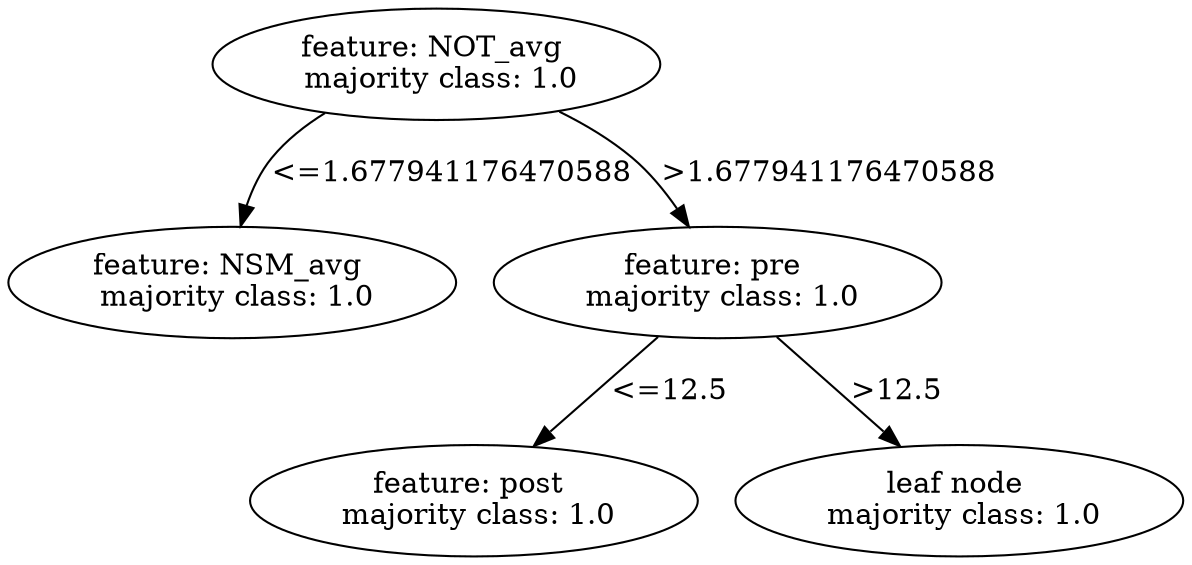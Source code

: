// first two splits classification tree
digraph {
	A [label="feature: NOT_avg 
 majority class: 1.0"]
	B [label="feature: NSM_avg 
 majority class: 1.0"]
	C [label="feature: pre 
 majority class: 1.0"]
	D [label="feature: post 
 majority class: 1.0"]
	E [label="leaf node 
 majority class: 1.0"]
	A -> B [label="<=1.677941176470588" len=1.00]
	A -> C [label=">1.677941176470588" len=1.00]
	C -> D [label="<=12.5" len=1.00]
	C -> E [label=">12.5" len=1.00]
}
